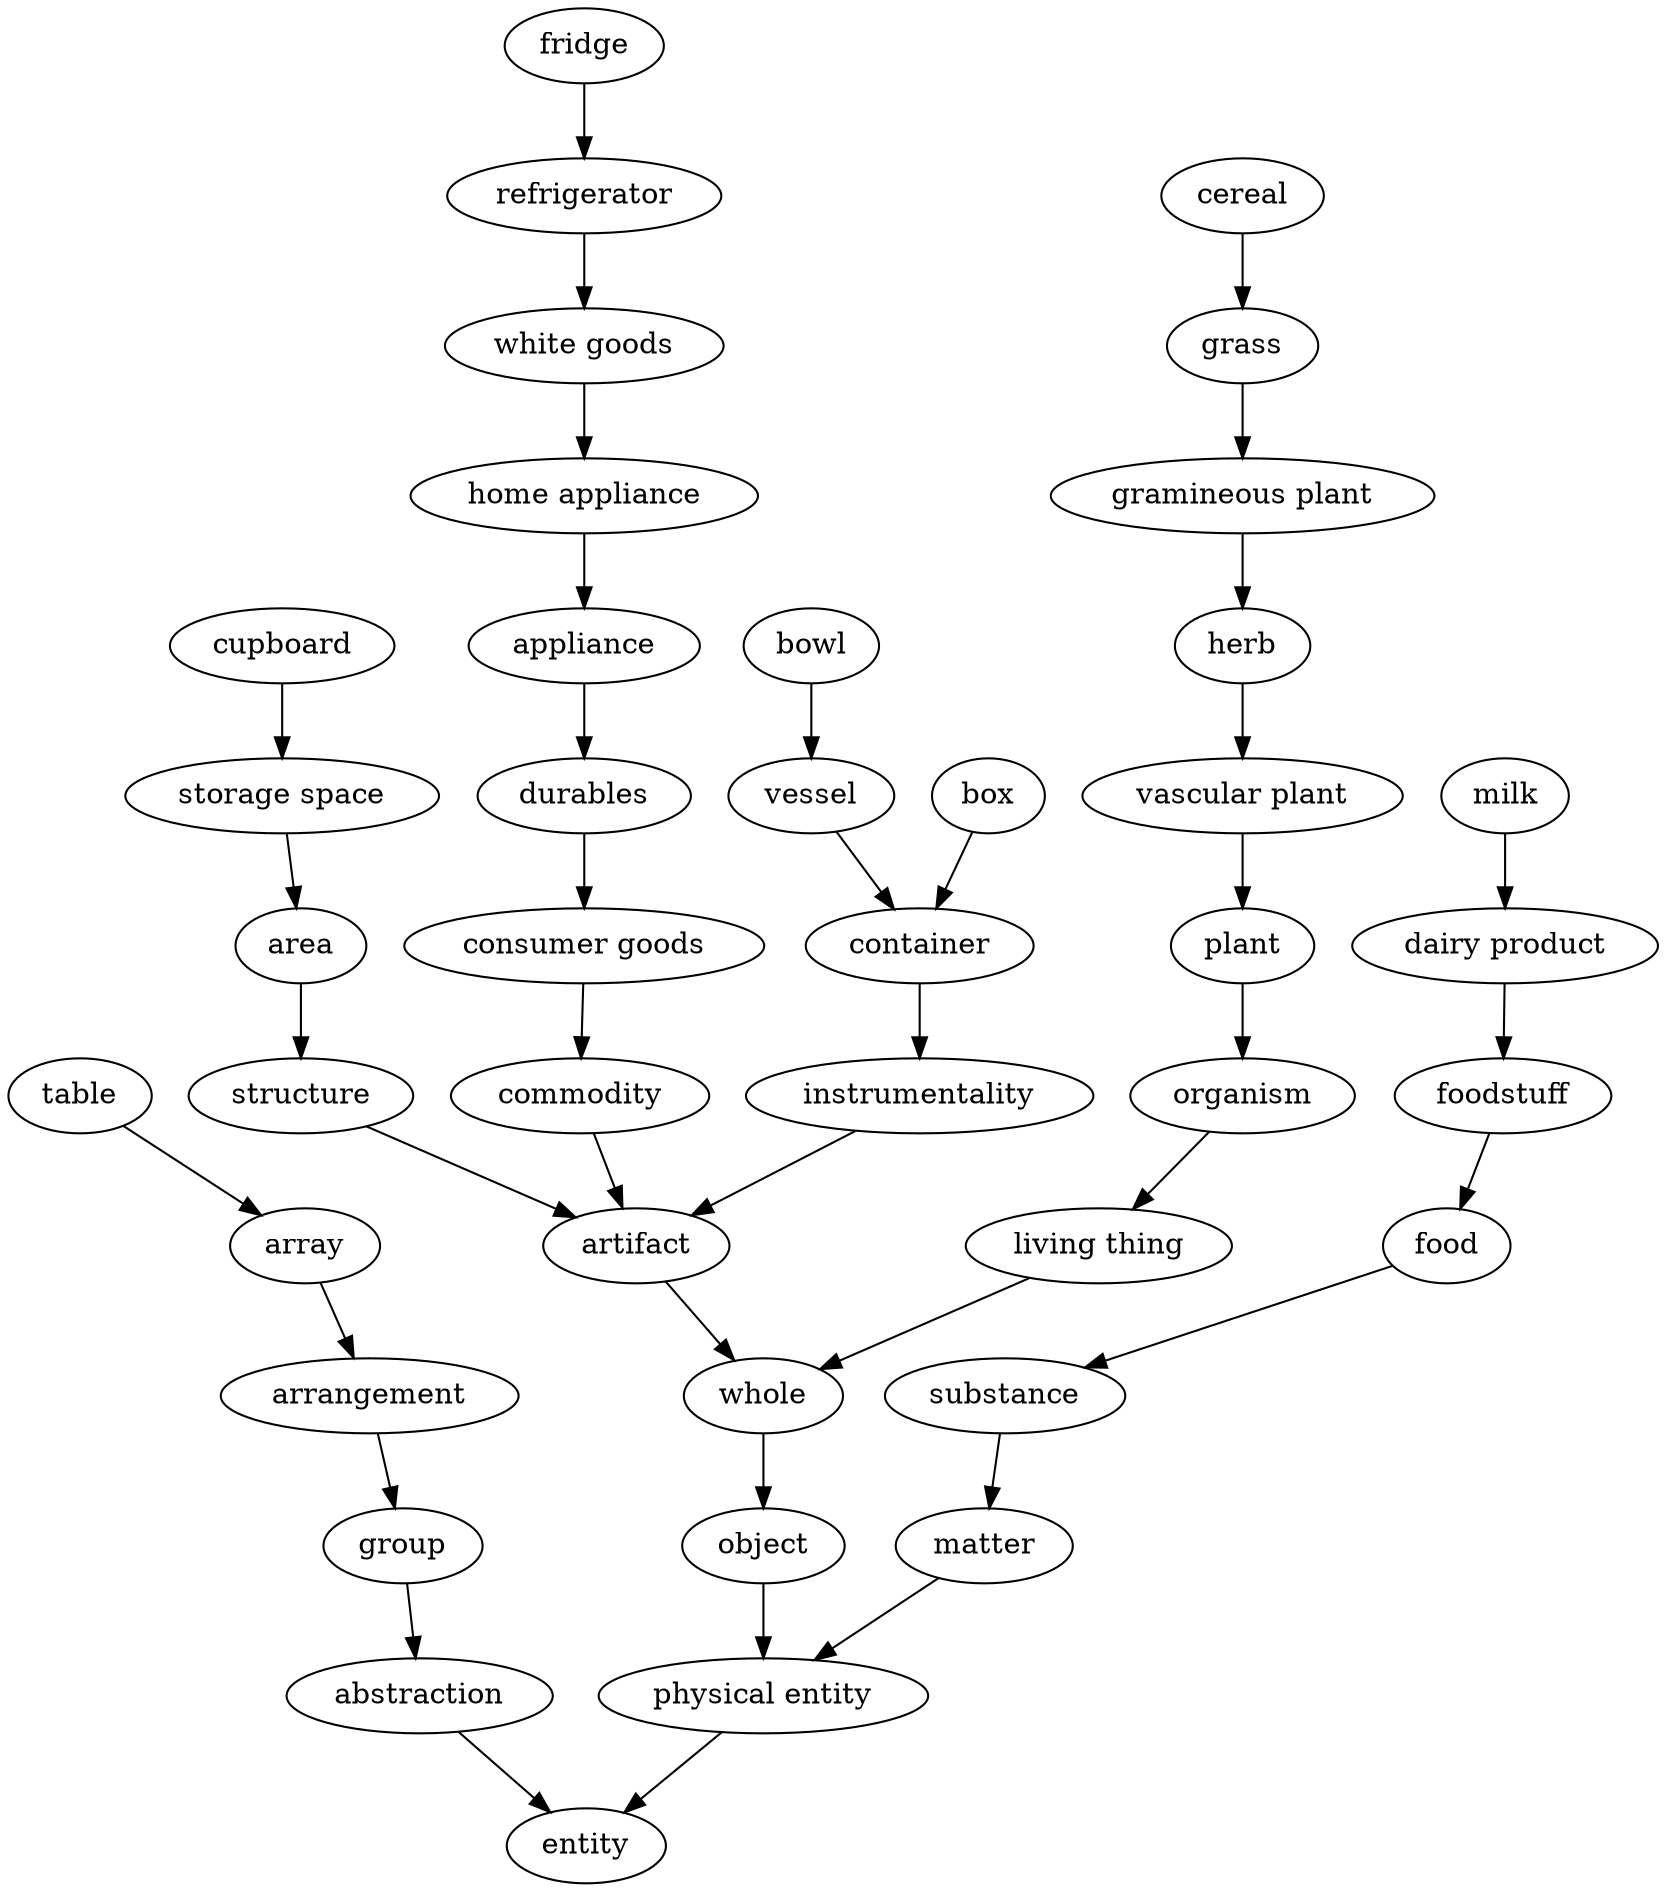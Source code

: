 strict digraph  {
bowl;
vessel;
container;
instrumentality;
artifact;
whole;
object;
"physical entity";
entity;
cupboard;
"storage space";
area;
structure;
table;
array;
arrangement;
group;
abstraction;
cereal;
grass;
"gramineous plant";
herb;
"vascular plant";
plant;
organism;
"living thing";
box;
milk;
"dairy product";
foodstuff;
food;
substance;
matter;
fridge;
refrigerator;
"white goods";
"home appliance";
appliance;
durables;
"consumer goods";
commodity;
bowl -> vessel;
vessel -> container;
container -> instrumentality;
instrumentality -> artifact;
artifact -> whole;
whole -> object;
object -> "physical entity";
"physical entity" -> entity;
cupboard -> "storage space";
"storage space" -> area;
area -> structure;
structure -> artifact;
table -> array;
array -> arrangement;
arrangement -> group;
group -> abstraction;
abstraction -> entity;
cereal -> grass;
grass -> "gramineous plant";
"gramineous plant" -> herb;
herb -> "vascular plant";
"vascular plant" -> plant;
plant -> organism;
organism -> "living thing";
"living thing" -> whole;
box -> container;
milk -> "dairy product";
"dairy product" -> foodstuff;
foodstuff -> food;
food -> substance;
substance -> matter;
matter -> "physical entity";
fridge -> refrigerator;
refrigerator -> "white goods";
"white goods" -> "home appliance";
"home appliance" -> appliance;
appliance -> durables;
durables -> "consumer goods";
"consumer goods" -> commodity;
commodity -> artifact;
}
